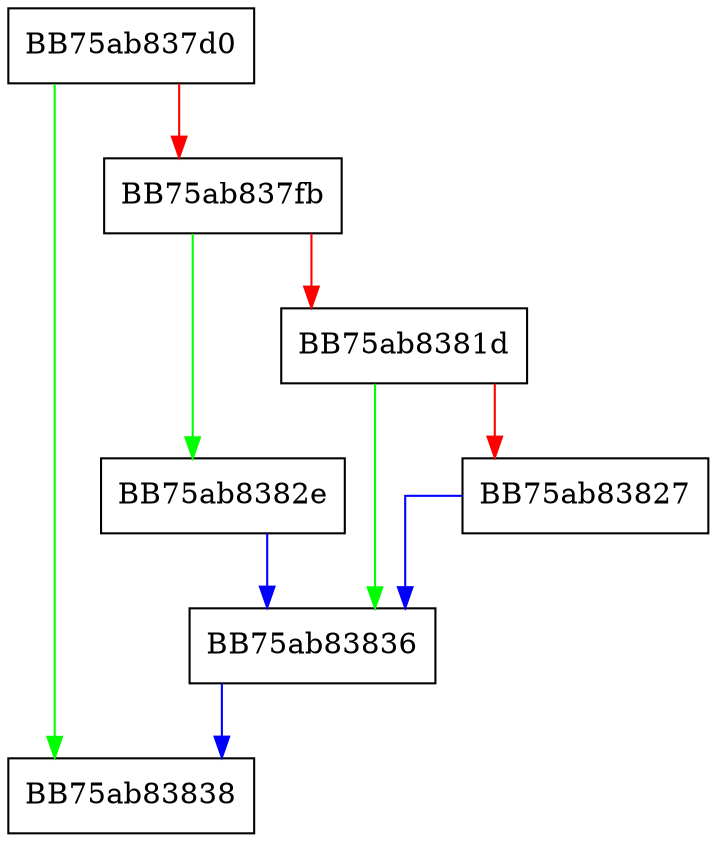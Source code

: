 digraph GetRandomFileName {
  node [shape="box"];
  graph [splines=ortho];
  BB75ab837d0 -> BB75ab83838 [color="green"];
  BB75ab837d0 -> BB75ab837fb [color="red"];
  BB75ab837fb -> BB75ab8382e [color="green"];
  BB75ab837fb -> BB75ab8381d [color="red"];
  BB75ab8381d -> BB75ab83836 [color="green"];
  BB75ab8381d -> BB75ab83827 [color="red"];
  BB75ab83827 -> BB75ab83836 [color="blue"];
  BB75ab8382e -> BB75ab83836 [color="blue"];
  BB75ab83836 -> BB75ab83838 [color="blue"];
}